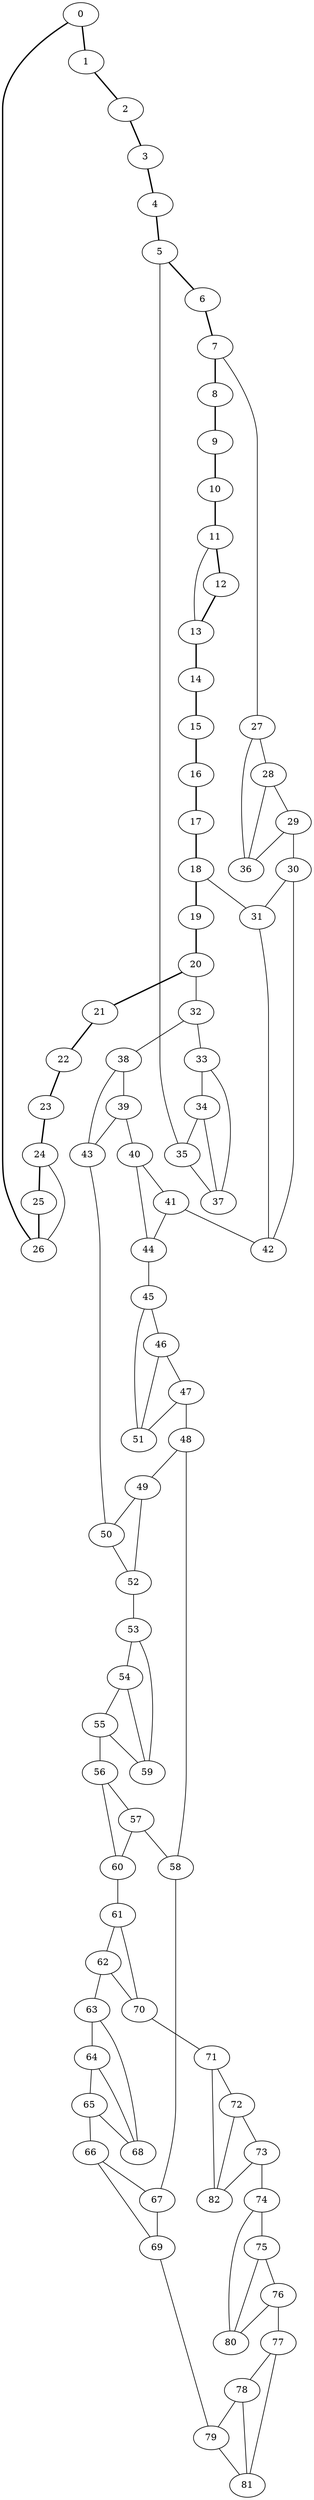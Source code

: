 //Inside of this graph isn't 3-connected
graph G {
0 [ pos = " 16.00,0.00!" ];
0 -- 1[style=bold];
0 -- 26[style=bold];
1 [ pos = " 15.57,3.69!" ];
1 -- 2[style=bold];
2 [ pos = " 14.30,7.18!" ];
2 -- 3[style=bold];
3 [ pos = " 12.26,10.28!" ];
3 -- 4[style=bold];
4 [ pos = " 9.55,12.83!" ];
4 -- 5[style=bold];
5 [ pos = " 6.34,14.69!" ];
5 -- 6[style=bold];
5 -- 35;
6 [ pos = " 2.78,15.76!" ];
6 -- 7[style=bold];
7 [ pos = " -0.93,15.97!" ];
7 -- 8[style=bold];
7 -- 27;
8 [ pos = " -4.59,15.33!" ];
8 -- 9[style=bold];
9 [ pos = " -8.00,13.86!" ];
9 -- 10[style=bold];
10 [ pos = " -10.98,11.64!" ];
10 -- 11[style=bold];
11 [ pos = " -13.37,8.79!" ];
11 -- 12[style=bold];
11 -- 13;
12 [ pos = " -15.04,5.47!" ];
12 -- 13[style=bold];
13 [ pos = " -15.89,1.86!" ];
13 -- 14[style=bold];
14 [ pos = " -15.89,-1.86!" ];
14 -- 15[style=bold];
15 [ pos = " -15.04,-5.47!" ];
15 -- 16[style=bold];
16 [ pos = " -13.37,-8.79!" ];
16 -- 17[style=bold];
17 [ pos = " -10.98,-11.64!" ];
17 -- 18[style=bold];
18 [ pos = " -8.00,-13.86!" ];
18 -- 19[style=bold];
18 -- 31;
19 [ pos = " -4.59,-15.33!" ];
19 -- 20[style=bold];
20 [ pos = " -0.93,-15.97!" ];
20 -- 21[style=bold];
20 -- 32;
21 [ pos = " 2.78,-15.76!" ];
21 -- 22[style=bold];
22 [ pos = " 6.34,-14.69!" ];
22 -- 23[style=bold];
23 [ pos = " 9.55,-12.83!" ];
23 -- 24[style=bold];
24 [ pos = " 12.26,-10.28!" ];
24 -- 25[style=bold];
24 -- 26;
25 [ pos = " 14.30,-7.18!" ];
25 -- 26[style=bold];
26 [ pos = " 15.57,-3.69!" ];
27 -- 28;
27 -- 36;
28 -- 29;
28 -- 36;
29 -- 30;
29 -- 36;
30 -- 31;
30 -- 42;
31 -- 42;
32 -- 33;
32 -- 38;
33 -- 34;
33 -- 37;
34 -- 35;
34 -- 37;
35 -- 37;
38 -- 39;
38 -- 43;
39 -- 40;
39 -- 43;
40 -- 41;
40 -- 44;
41 -- 42;
41 -- 44;
43 -- 50;
44 -- 45;
45 -- 46;
45 -- 51;
46 -- 47;
46 -- 51;
47 -- 48;
47 -- 51;
48 -- 49;
48 -- 58;
49 -- 50;
49 -- 52;
50 -- 52;
52 -- 53;
53 -- 54;
53 -- 59;
54 -- 55;
54 -- 59;
55 -- 56;
55 -- 59;
56 -- 57;
56 -- 60;
57 -- 58;
57 -- 60;
58 -- 67;
60 -- 61;
61 -- 62;
61 -- 70;
62 -- 63;
62 -- 70;
63 -- 64;
63 -- 68;
64 -- 65;
64 -- 68;
65 -- 66;
65 -- 68;
66 -- 67;
66 -- 69;
67 -- 69;
69 -- 79;
70 -- 71;
71 -- 72;
71 -- 82;
72 -- 73;
72 -- 82;
73 -- 74;
73 -- 82;
74 -- 75;
74 -- 80;
75 -- 76;
75 -- 80;
76 -- 77;
76 -- 80;
77 -- 78;
77 -- 81;
78 -- 79;
78 -- 81;
79 -- 81;
}
